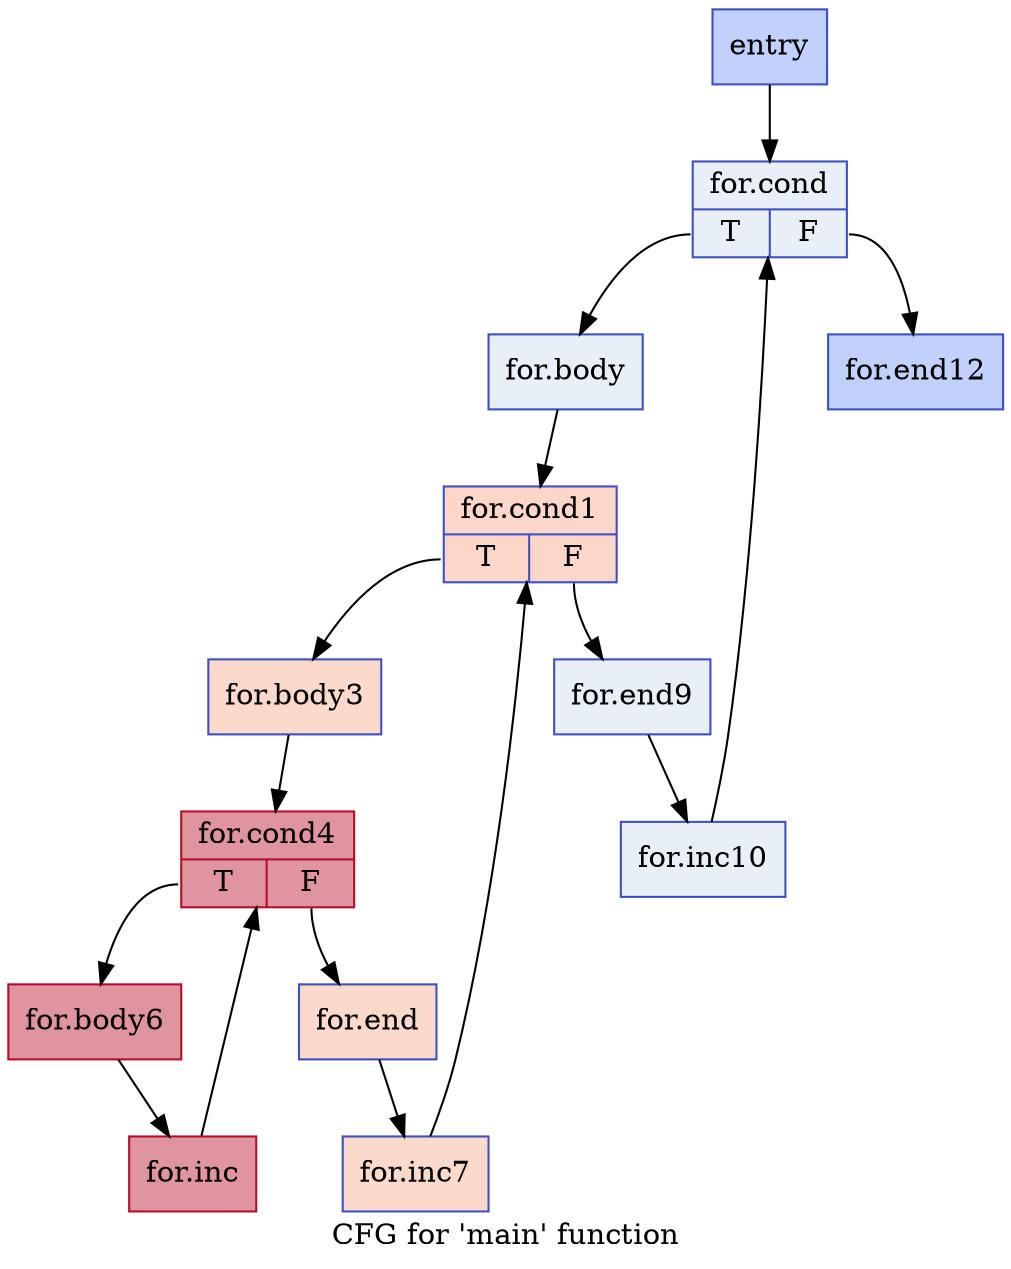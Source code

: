 digraph "CFG for 'main' function" {
	label="CFG for 'main' function";

	Node0x561f0601aa80 [shape=record,color="#3d50c3ff", style=filled, fillcolor="#7396f570",label="{entry}"];
	Node0x561f0601aa80 -> Node0x561f0601b4c0;
	Node0x561f0601b4c0 [shape=record,color="#3d50c3ff", style=filled, fillcolor="#cedaeb70",label="{for.cond|{<s0>T|<s1>F}}"];
	Node0x561f0601b4c0:s0 -> Node0x561f0601b690;
	Node0x561f0601b4c0:s1 -> Node0x561f0601b710;
	Node0x561f0601b690 [shape=record,color="#3d50c3ff", style=filled, fillcolor="#cedaeb70",label="{for.body}"];
	Node0x561f0601b690 -> Node0x561f0601b8a0;
	Node0x561f0601b8a0 [shape=record,color="#3d50c3ff", style=filled, fillcolor="#f6a38570",label="{for.cond1|{<s0>T|<s1>F}}"];
	Node0x561f0601b8a0:s0 -> Node0x561f0601ba50;
	Node0x561f0601b8a0:s1 -> Node0x561f0601bad0;
	Node0x561f0601ba50 [shape=record,color="#3d50c3ff", style=filled, fillcolor="#f7a88970",label="{for.body3}"];
	Node0x561f0601ba50 -> Node0x561f0601be00;
	Node0x561f0601be00 [shape=record,color="#b70d28ff", style=filled, fillcolor="#b70d2870",label="{for.cond4|{<s0>T|<s1>F}}"];
	Node0x561f0601be00:s0 -> Node0x561f0601c050;
	Node0x561f0601be00:s1 -> Node0x561f0601c0d0;
	Node0x561f0601c050 [shape=record,color="#b70d28ff", style=filled, fillcolor="#b70d2870",label="{for.body6}"];
	Node0x561f0601c050 -> Node0x561f0601c8e0;
	Node0x561f0601c8e0 [shape=record,color="#b70d28ff", style=filled, fillcolor="#b70d2870",label="{for.inc}"];
	Node0x561f0601c8e0 -> Node0x561f0601be00;
	Node0x561f0601c0d0 [shape=record,color="#3d50c3ff", style=filled, fillcolor="#f7a88970",label="{for.end}"];
	Node0x561f0601c0d0 -> Node0x561f0601cc40;
	Node0x561f0601cc40 [shape=record,color="#3d50c3ff", style=filled, fillcolor="#f7a88970",label="{for.inc7}"];
	Node0x561f0601cc40 -> Node0x561f0601b8a0;
	Node0x561f0601bad0 [shape=record,color="#3d50c3ff", style=filled, fillcolor="#cedaeb70",label="{for.end9}"];
	Node0x561f0601bad0 -> Node0x561f0601cf50;
	Node0x561f0601cf50 [shape=record,color="#3d50c3ff", style=filled, fillcolor="#cedaeb70",label="{for.inc10}"];
	Node0x561f0601cf50 -> Node0x561f0601b4c0;
	Node0x561f0601b710 [shape=record,color="#3d50c3ff", style=filled, fillcolor="#7396f570",label="{for.end12}"];
}
